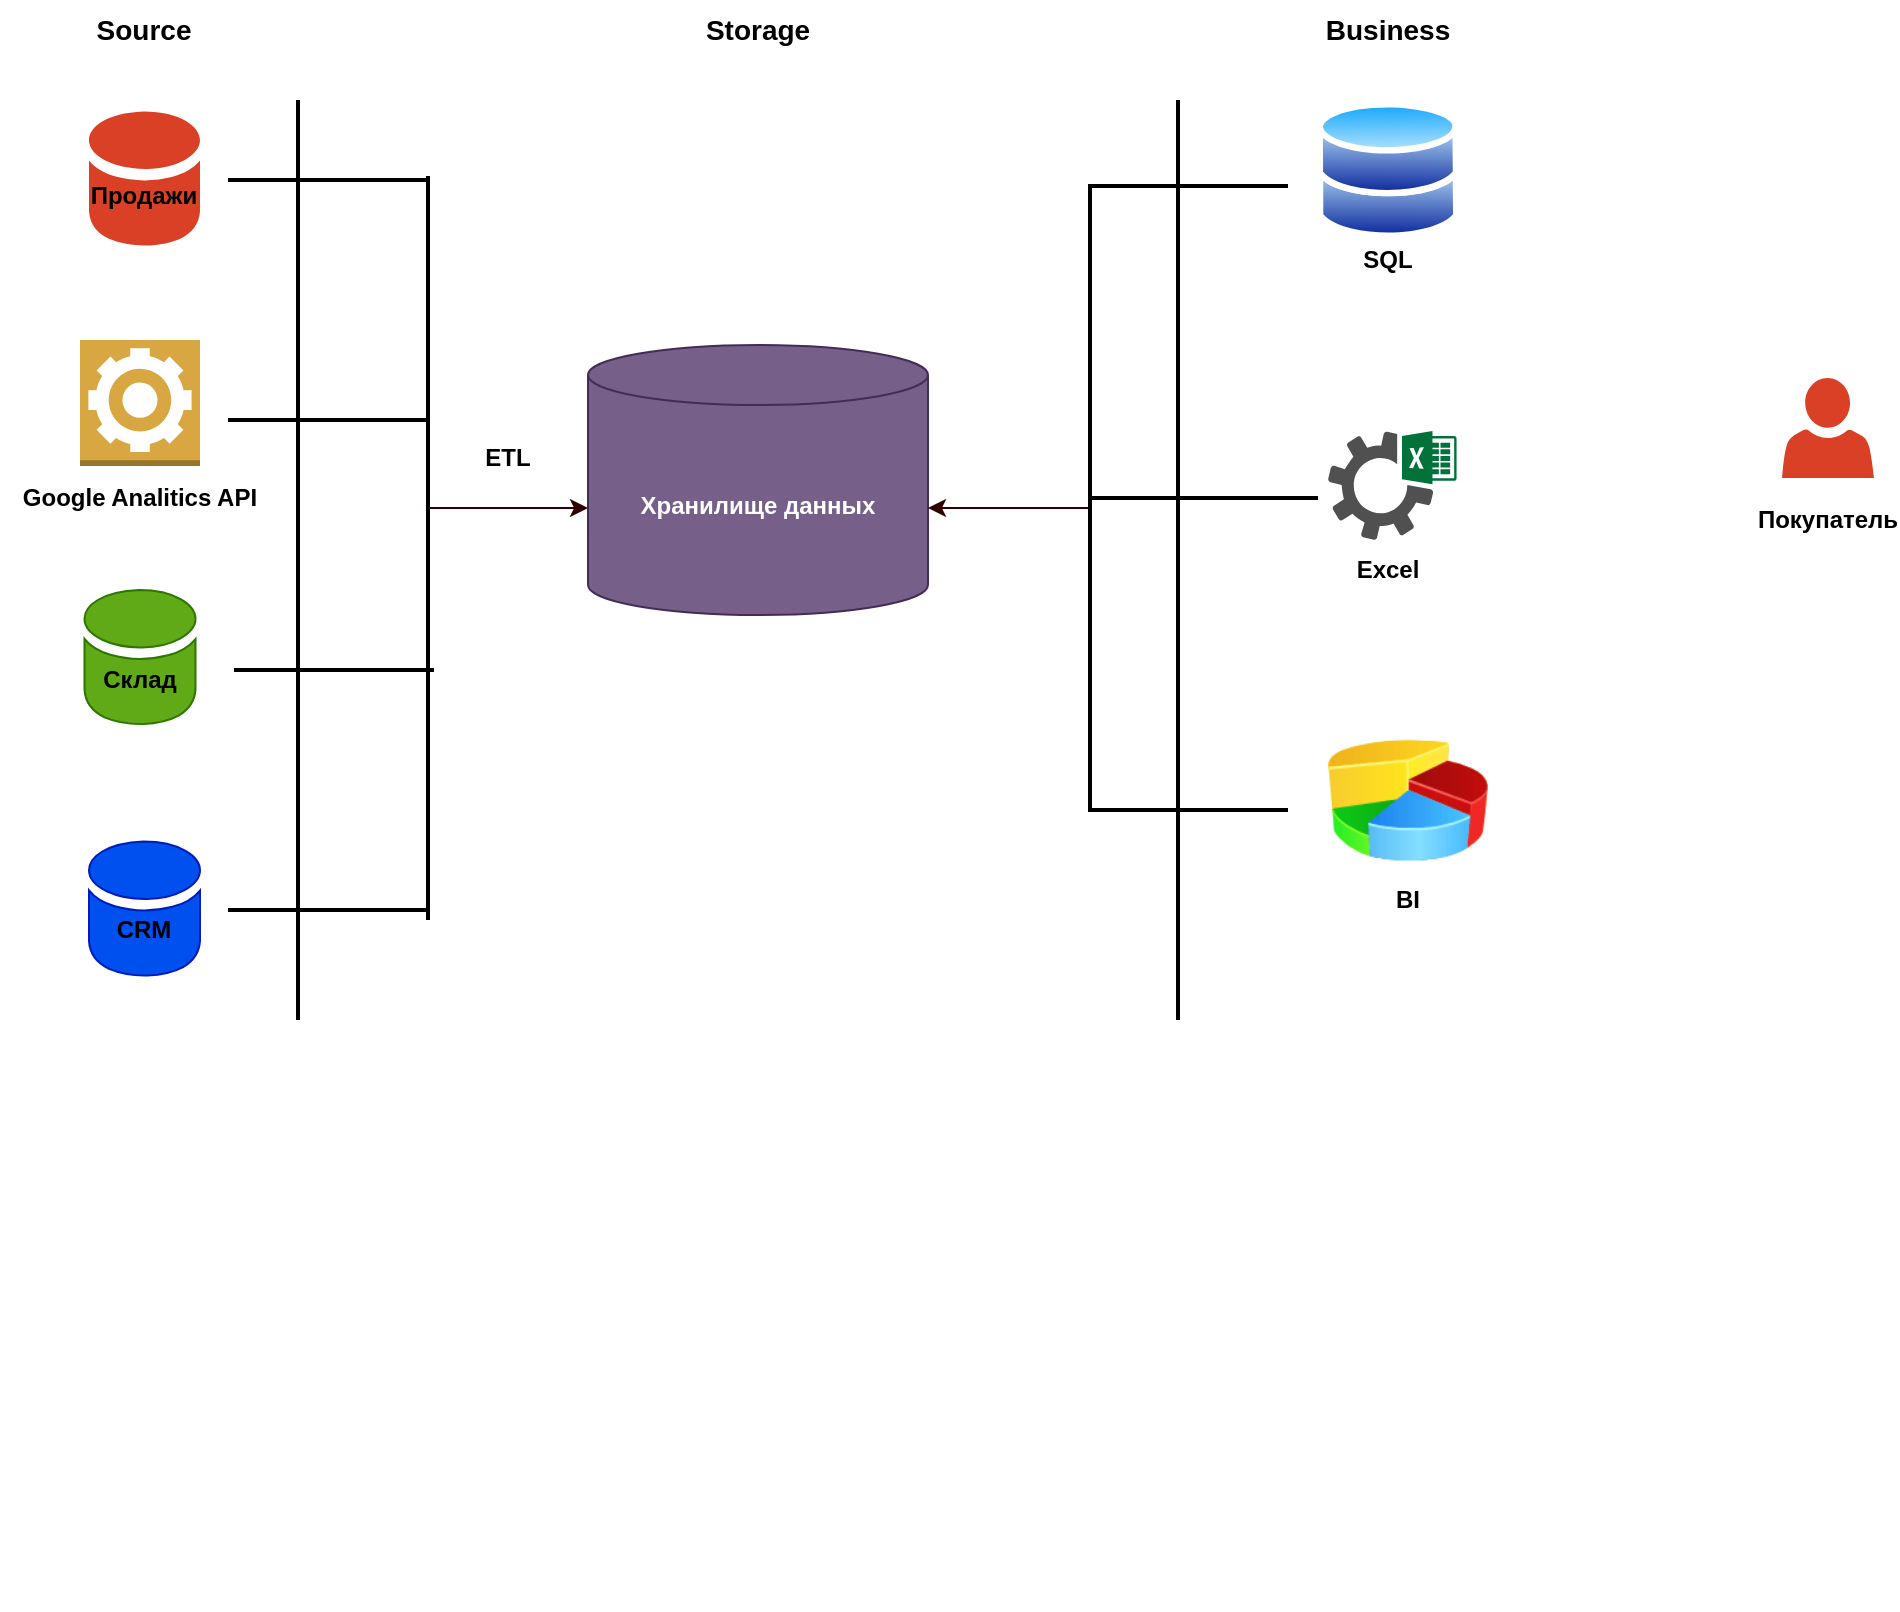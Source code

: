 <mxfile version="14.5.1" type="device"><diagram name="Page-1" id="12e1b939-464a-85fe-373e-61e167be1490"><mxGraphModel dx="1092" dy="494" grid="1" gridSize="10" guides="1" tooltips="1" connect="1" arrows="1" fold="1" page="1" pageScale="1.5" pageWidth="1169" pageHeight="826" background="#ffffff" math="0" shadow="0"><root><mxCell id="0"/><mxCell id="1" parent="0"/><mxCell id="60da8b9f42644d3a-4" value="Blog&lt;div&gt;Keywords&lt;/div&gt;&lt;div&gt;Social Media&lt;/div&gt;" style="text;html=1;strokeColor=none;fillColor=none;align=center;verticalAlign=middle;whiteSpace=wrap;rounded=0;shadow=0;fontSize=14;fontColor=#FFFFFF;" parent="1" vertex="1"><mxGeometry x="316" y="725" width="280" height="90" as="geometry"/></mxCell><mxCell id="60da8b9f42644d3a-6" value="" style="line;strokeWidth=2;html=1;rounded=0;shadow=0;fontSize=27;align=center;fillColor=none;strokeColor=#FFFFFF;" parent="1" vertex="1"><mxGeometry x="336" y="485" width="240" height="10" as="geometry"/></mxCell><mxCell id="60da8b9f42644d3a-7" value="" style="line;strokeWidth=2;html=1;rounded=0;shadow=0;fontSize=27;align=center;fillColor=none;strokeColor=#FFFFFF;" parent="1" vertex="1"><mxGeometry x="336" y="705" width="240" height="10" as="geometry"/></mxCell><mxCell id="l_gY2F2_gt0iBwyTPMqe-1" value="&lt;b&gt;Хранилище данных&lt;/b&gt;" style="shape=cylinder3;whiteSpace=wrap;html=1;boundedLbl=1;backgroundOutline=1;size=15;strokeColor=#432D57;fillColor=#76608a;fontColor=#ffffff;" vertex="1" parent="1"><mxGeometry x="360" y="182.5" width="170" height="135" as="geometry"/></mxCell><mxCell id="l_gY2F2_gt0iBwyTPMqe-12" value="" style="line;strokeWidth=2;direction=south;html=1;" vertex="1" parent="1"><mxGeometry x="210" y="60" width="10" height="460" as="geometry"/></mxCell><mxCell id="l_gY2F2_gt0iBwyTPMqe-13" value="" style="line;strokeWidth=2;direction=south;html=1;" vertex="1" parent="1"><mxGeometry x="606" y="104" width="10" height="310" as="geometry"/></mxCell><mxCell id="l_gY2F2_gt0iBwyTPMqe-37" value="" style="line;strokeWidth=2;html=1;" vertex="1" parent="1"><mxGeometry x="180" y="460" width="100" height="10" as="geometry"/></mxCell><mxCell id="l_gY2F2_gt0iBwyTPMqe-38" value="" style="line;strokeWidth=2;html=1;" vertex="1" parent="1"><mxGeometry x="183" y="340" width="100" height="10" as="geometry"/></mxCell><mxCell id="l_gY2F2_gt0iBwyTPMqe-39" value="" style="line;strokeWidth=2;html=1;" vertex="1" parent="1"><mxGeometry x="180" y="210" width="100" height="20" as="geometry"/></mxCell><mxCell id="l_gY2F2_gt0iBwyTPMqe-40" value="" style="line;strokeWidth=2;html=1;" vertex="1" parent="1"><mxGeometry x="180" y="95" width="100" height="10" as="geometry"/></mxCell><mxCell id="l_gY2F2_gt0iBwyTPMqe-42" value="" style="line;strokeWidth=2;direction=south;html=1;" vertex="1" parent="1"><mxGeometry x="277" y="98" width="6" height="372" as="geometry"/></mxCell><mxCell id="l_gY2F2_gt0iBwyTPMqe-44" value="" style="image;html=1;image=img/lib/clip_art/finance/Pie_Chart_128x128.png" vertex="1" parent="1"><mxGeometry x="730" y="370" width="80" height="80" as="geometry"/></mxCell><mxCell id="l_gY2F2_gt0iBwyTPMqe-48" value="" style="line;strokeWidth=2;html=1;" vertex="1" parent="1"><mxGeometry x="610" y="98" width="100" height="10" as="geometry"/></mxCell><mxCell id="l_gY2F2_gt0iBwyTPMqe-50" value="" style="line;strokeWidth=2;html=1;" vertex="1" parent="1"><mxGeometry x="610" y="410" width="100" height="10" as="geometry"/></mxCell><mxCell id="l_gY2F2_gt0iBwyTPMqe-52" value="" style="line;strokeWidth=2;direction=south;html=1;" vertex="1" parent="1"><mxGeometry x="650" y="60" width="10" height="460" as="geometry"/></mxCell><mxCell id="l_gY2F2_gt0iBwyTPMqe-56" value="&lt;b&gt;Google Analitics API&lt;/b&gt;" style="text;html=1;strokeColor=none;fillColor=none;align=center;verticalAlign=middle;whiteSpace=wrap;rounded=0;" vertex="1" parent="1"><mxGeometry x="66" y="249" width="140" height="20" as="geometry"/></mxCell><mxCell id="l_gY2F2_gt0iBwyTPMqe-59" value="" style="line;strokeWidth=2;html=1;" vertex="1" parent="1"><mxGeometry x="610" y="254" width="115" height="10" as="geometry"/></mxCell><mxCell id="l_gY2F2_gt0iBwyTPMqe-69" value="" style="endArrow=classic;html=1;strokeColor=#330000;" edge="1" parent="1"><mxGeometry relative="1" as="geometry"><mxPoint x="280" y="264" as="sourcePoint"/><mxPoint x="360" y="264" as="targetPoint"/></mxGeometry></mxCell><mxCell id="l_gY2F2_gt0iBwyTPMqe-77" style="edgeStyle=elbowEdgeStyle;rounded=1;orthogonalLoop=1;jettySize=auto;html=1;exitX=0.75;exitY=0.5;exitDx=0;exitDy=0;exitPerimeter=0;" edge="1" parent="1" source="l_gY2F2_gt0iBwyTPMqe-39" target="l_gY2F2_gt0iBwyTPMqe-39"><mxGeometry relative="1" as="geometry"/></mxCell><mxCell id="l_gY2F2_gt0iBwyTPMqe-81" value="&lt;b&gt;Покупатель&lt;/b&gt;" style="text;html=1;strokeColor=none;fillColor=none;align=center;verticalAlign=middle;whiteSpace=wrap;rounded=0;" vertex="1" parent="1"><mxGeometry x="960" y="260" width="40" height="20" as="geometry"/></mxCell><mxCell id="l_gY2F2_gt0iBwyTPMqe-84" value="&lt;b&gt;ETL&lt;/b&gt;" style="text;html=1;strokeColor=none;fillColor=none;align=center;verticalAlign=middle;whiteSpace=wrap;rounded=0;" vertex="1" parent="1"><mxGeometry x="300" y="229" width="40" height="20" as="geometry"/></mxCell><mxCell id="l_gY2F2_gt0iBwyTPMqe-86" value="" style="endArrow=classic;html=1;strokeColor=#330000;" edge="1" parent="1"><mxGeometry relative="1" as="geometry"><mxPoint x="610" y="264" as="sourcePoint"/><mxPoint x="530" y="264" as="targetPoint"/></mxGeometry></mxCell><mxCell id="l_gY2F2_gt0iBwyTPMqe-88" value="" style="outlineConnect=0;dashed=0;verticalLabelPosition=bottom;verticalAlign=top;align=center;html=1;shape=mxgraph.aws3.worker;fillColor=#D9A741;gradientColor=none;" vertex="1" parent="1"><mxGeometry x="106" y="180" width="60" height="63" as="geometry"/></mxCell><mxCell id="l_gY2F2_gt0iBwyTPMqe-90" value="" style="aspect=fixed;perimeter=ellipsePerimeter;html=1;align=center;shadow=0;dashed=0;spacingTop=3;image;image=img/lib/active_directory/databases.svg;" vertex="1" parent="1"><mxGeometry x="724.29" y="60" width="71.43" height="70" as="geometry"/></mxCell><mxCell id="l_gY2F2_gt0iBwyTPMqe-91" value="&lt;b&gt;SQL&lt;/b&gt;" style="text;html=1;strokeColor=none;fillColor=none;align=center;verticalAlign=middle;whiteSpace=wrap;rounded=0;" vertex="1" parent="1"><mxGeometry x="740" y="130" width="40" height="20" as="geometry"/></mxCell><mxCell id="l_gY2F2_gt0iBwyTPMqe-93" value="" style="pointerEvents=1;shadow=0;dashed=0;html=1;strokeColor=none;fillColor=#505050;labelPosition=center;verticalLabelPosition=bottom;verticalAlign=top;outlineConnect=0;align=center;shape=mxgraph.office.sites.excel_services;" vertex="1" parent="1"><mxGeometry x="730" y="225.5" width="64.28" height="54.5" as="geometry"/></mxCell><mxCell id="l_gY2F2_gt0iBwyTPMqe-94" value="&lt;b&gt;Excel&lt;/b&gt;" style="text;html=1;strokeColor=none;fillColor=none;align=center;verticalAlign=middle;whiteSpace=wrap;rounded=0;" vertex="1" parent="1"><mxGeometry x="740" y="285" width="40" height="20" as="geometry"/></mxCell><mxCell id="l_gY2F2_gt0iBwyTPMqe-98" value="" style="pointerEvents=1;shadow=0;dashed=0;html=1;strokeColor=none;labelPosition=center;verticalLabelPosition=bottom;verticalAlign=top;outlineConnect=0;align=center;shape=mxgraph.office.users.user;fillColor=#DA4026;" vertex="1" parent="1"><mxGeometry x="957" y="199" width="46" height="50" as="geometry"/></mxCell><mxCell id="l_gY2F2_gt0iBwyTPMqe-100" value="" style="shadow=0;dashed=0;html=1;strokeColor=none;labelPosition=center;verticalLabelPosition=bottom;verticalAlign=top;outlineConnect=0;align=center;shape=mxgraph.office.databases.database_mini_1;fillColor=#DA4026;" vertex="1" parent="1"><mxGeometry x="110.5" y="65.75" width="55.5" height="68.5" as="geometry"/></mxCell><mxCell id="l_gY2F2_gt0iBwyTPMqe-101" value="&lt;b&gt;Продажи&lt;/b&gt;" style="shadow=0;dashed=0;html=1;strokeColor=#2D7600;labelPosition=center;verticalLabelPosition=bottom;verticalAlign=top;outlineConnect=0;align=center;shape=mxgraph.office.databases.database_mini_1;fillColor=#60a917;fontColor=#ffffff;" vertex="1" parent="1"><mxGeometry x="108.25" y="305" width="55.5" height="68.5" as="geometry"/></mxCell><mxCell id="l_gY2F2_gt0iBwyTPMqe-102" value="&lt;b&gt;Продажи&lt;/b&gt;" style="shadow=0;dashed=0;html=1;strokeColor=#001DBC;labelPosition=center;verticalLabelPosition=bottom;verticalAlign=top;outlineConnect=0;align=center;shape=mxgraph.office.databases.database_mini_1;fillColor=#0050ef;fontColor=#ffffff;" vertex="1" parent="1"><mxGeometry x="110.5" y="430.75" width="55.5" height="68.5" as="geometry"/></mxCell><mxCell id="l_gY2F2_gt0iBwyTPMqe-106" value="&lt;b&gt;Склад&lt;/b&gt;" style="text;html=1;strokeColor=none;fillColor=none;align=center;verticalAlign=middle;whiteSpace=wrap;rounded=0;" vertex="1" parent="1"><mxGeometry x="116" y="340" width="40" height="20" as="geometry"/></mxCell><mxCell id="l_gY2F2_gt0iBwyTPMqe-110" value="&lt;b&gt;Продажи&lt;/b&gt;" style="text;html=1;strokeColor=none;fillColor=none;align=center;verticalAlign=middle;whiteSpace=wrap;rounded=0;" vertex="1" parent="1"><mxGeometry x="118.25" y="98" width="40" height="20" as="geometry"/></mxCell><mxCell id="l_gY2F2_gt0iBwyTPMqe-114" value="&lt;b&gt;CRM&lt;/b&gt;" style="text;html=1;strokeColor=none;fillColor=none;align=center;verticalAlign=middle;whiteSpace=wrap;rounded=0;" vertex="1" parent="1"><mxGeometry x="118.25" y="465" width="40" height="20" as="geometry"/></mxCell><mxCell id="l_gY2F2_gt0iBwyTPMqe-116" value="&lt;b&gt;BI&lt;/b&gt;" style="text;html=1;strokeColor=none;fillColor=none;align=center;verticalAlign=middle;whiteSpace=wrap;rounded=0;" vertex="1" parent="1"><mxGeometry x="750" y="450" width="40" height="20" as="geometry"/></mxCell><mxCell id="l_gY2F2_gt0iBwyTPMqe-118" value="&lt;b&gt;&lt;font style=&quot;font-size: 14px&quot;&gt;Source&lt;/font&gt;&lt;/b&gt;" style="text;html=1;strokeColor=none;fillColor=none;align=center;verticalAlign=middle;whiteSpace=wrap;rounded=0;" vertex="1" parent="1"><mxGeometry x="112.38" y="10" width="51.75" height="30" as="geometry"/></mxCell><mxCell id="l_gY2F2_gt0iBwyTPMqe-119" value="&lt;b&gt;&lt;font style=&quot;font-size: 14px&quot;&gt;Storage&lt;/font&gt;&lt;/b&gt;" style="text;html=1;strokeColor=none;fillColor=none;align=center;verticalAlign=middle;whiteSpace=wrap;rounded=0;" vertex="1" parent="1"><mxGeometry x="419.13" y="10" width="51.75" height="30" as="geometry"/></mxCell><mxCell id="l_gY2F2_gt0iBwyTPMqe-120" value="&lt;b&gt;&lt;font style=&quot;font-size: 14px&quot;&gt;Business&lt;/font&gt;&lt;/b&gt;" style="text;html=1;strokeColor=none;fillColor=none;align=center;verticalAlign=middle;whiteSpace=wrap;rounded=0;" vertex="1" parent="1"><mxGeometry x="734.12" y="10" width="51.75" height="30" as="geometry"/></mxCell></root></mxGraphModel></diagram></mxfile>